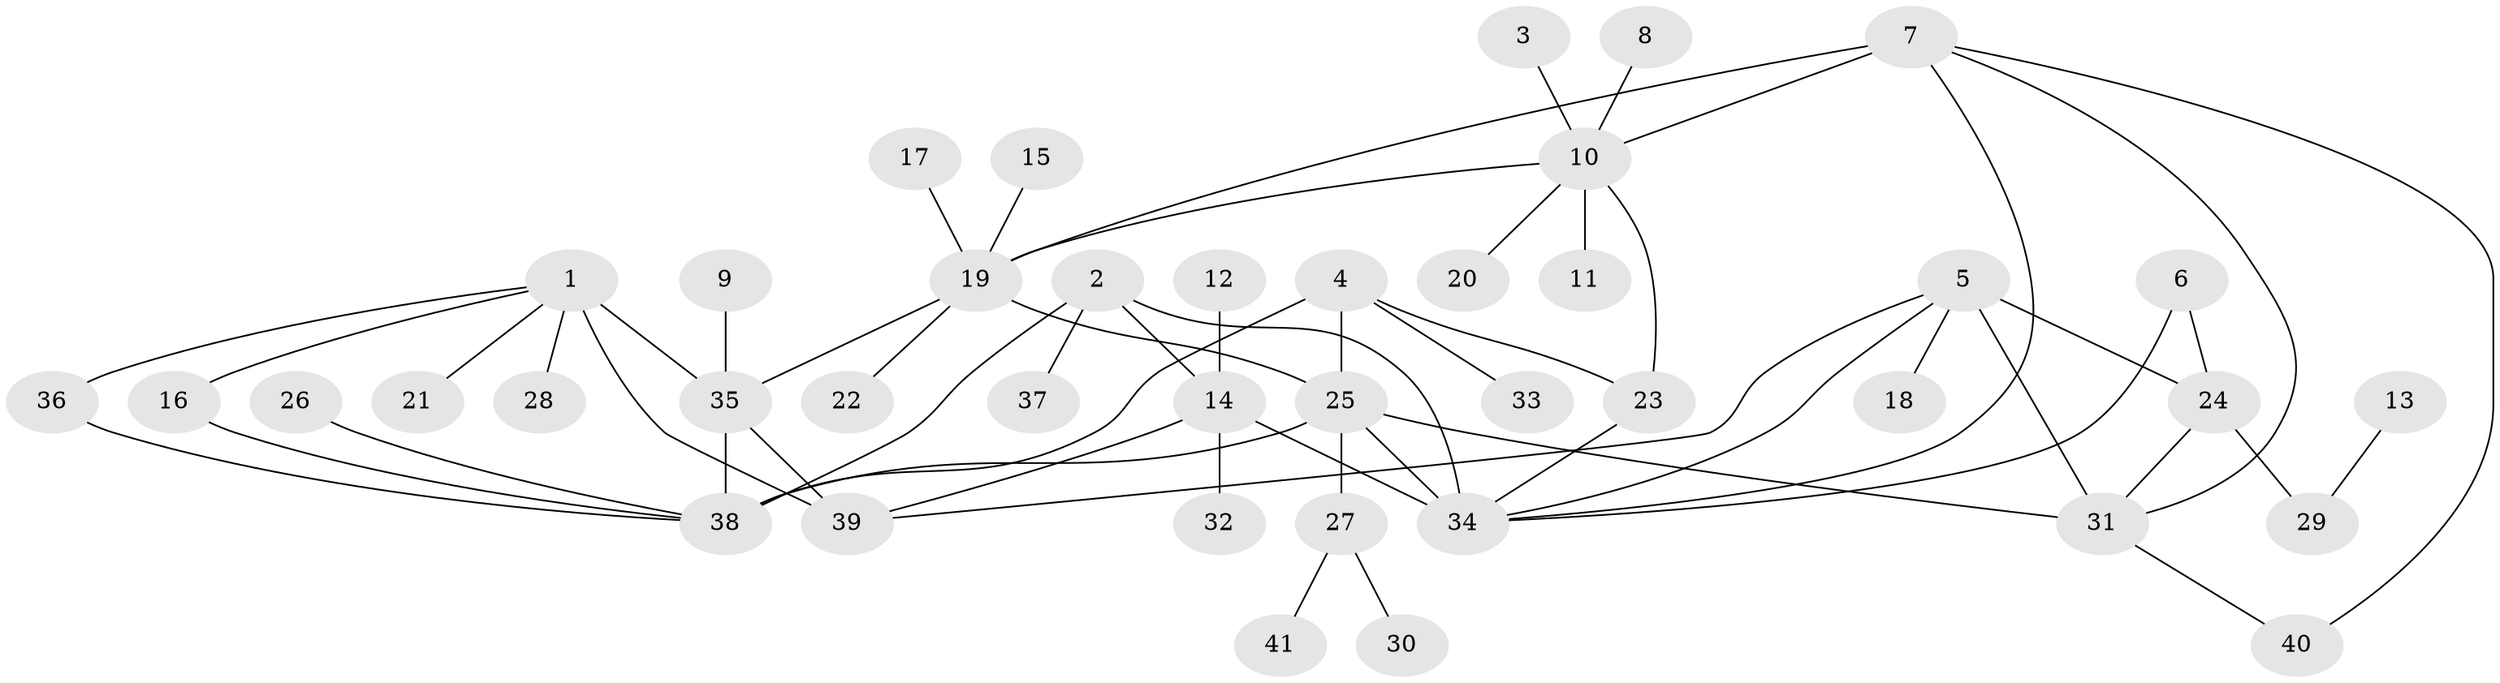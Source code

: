 // original degree distribution, {7: 0.07407407407407407, 6: 0.037037037037037035, 4: 0.037037037037037035, 5: 0.037037037037037035, 10: 0.024691358024691357, 8: 0.024691358024691357, 3: 0.08641975308641975, 9: 0.012345679012345678, 1: 0.5555555555555556, 2: 0.1111111111111111}
// Generated by graph-tools (version 1.1) at 2025/37/03/04/25 23:37:40]
// undirected, 41 vertices, 58 edges
graph export_dot {
  node [color=gray90,style=filled];
  1;
  2;
  3;
  4;
  5;
  6;
  7;
  8;
  9;
  10;
  11;
  12;
  13;
  14;
  15;
  16;
  17;
  18;
  19;
  20;
  21;
  22;
  23;
  24;
  25;
  26;
  27;
  28;
  29;
  30;
  31;
  32;
  33;
  34;
  35;
  36;
  37;
  38;
  39;
  40;
  41;
  1 -- 16 [weight=1.0];
  1 -- 21 [weight=1.0];
  1 -- 28 [weight=1.0];
  1 -- 35 [weight=2.0];
  1 -- 36 [weight=1.0];
  1 -- 39 [weight=2.0];
  2 -- 14 [weight=1.0];
  2 -- 34 [weight=2.0];
  2 -- 37 [weight=1.0];
  2 -- 38 [weight=1.0];
  3 -- 10 [weight=1.0];
  4 -- 23 [weight=1.0];
  4 -- 25 [weight=2.0];
  4 -- 33 [weight=1.0];
  4 -- 38 [weight=2.0];
  5 -- 18 [weight=1.0];
  5 -- 24 [weight=2.0];
  5 -- 31 [weight=2.0];
  5 -- 34 [weight=1.0];
  5 -- 39 [weight=1.0];
  6 -- 24 [weight=1.0];
  6 -- 34 [weight=1.0];
  7 -- 10 [weight=2.0];
  7 -- 19 [weight=1.0];
  7 -- 31 [weight=1.0];
  7 -- 34 [weight=1.0];
  7 -- 40 [weight=1.0];
  8 -- 10 [weight=1.0];
  9 -- 35 [weight=1.0];
  10 -- 11 [weight=1.0];
  10 -- 19 [weight=2.0];
  10 -- 20 [weight=1.0];
  10 -- 23 [weight=1.0];
  12 -- 14 [weight=1.0];
  13 -- 29 [weight=1.0];
  14 -- 32 [weight=1.0];
  14 -- 34 [weight=2.0];
  14 -- 39 [weight=1.0];
  15 -- 19 [weight=1.0];
  16 -- 38 [weight=1.0];
  17 -- 19 [weight=1.0];
  19 -- 22 [weight=1.0];
  19 -- 25 [weight=1.0];
  19 -- 35 [weight=1.0];
  23 -- 34 [weight=1.0];
  24 -- 29 [weight=1.0];
  24 -- 31 [weight=1.0];
  25 -- 27 [weight=1.0];
  25 -- 31 [weight=1.0];
  25 -- 34 [weight=1.0];
  25 -- 38 [weight=1.0];
  26 -- 38 [weight=1.0];
  27 -- 30 [weight=1.0];
  27 -- 41 [weight=1.0];
  31 -- 40 [weight=1.0];
  35 -- 38 [weight=1.0];
  35 -- 39 [weight=1.0];
  36 -- 38 [weight=1.0];
}
